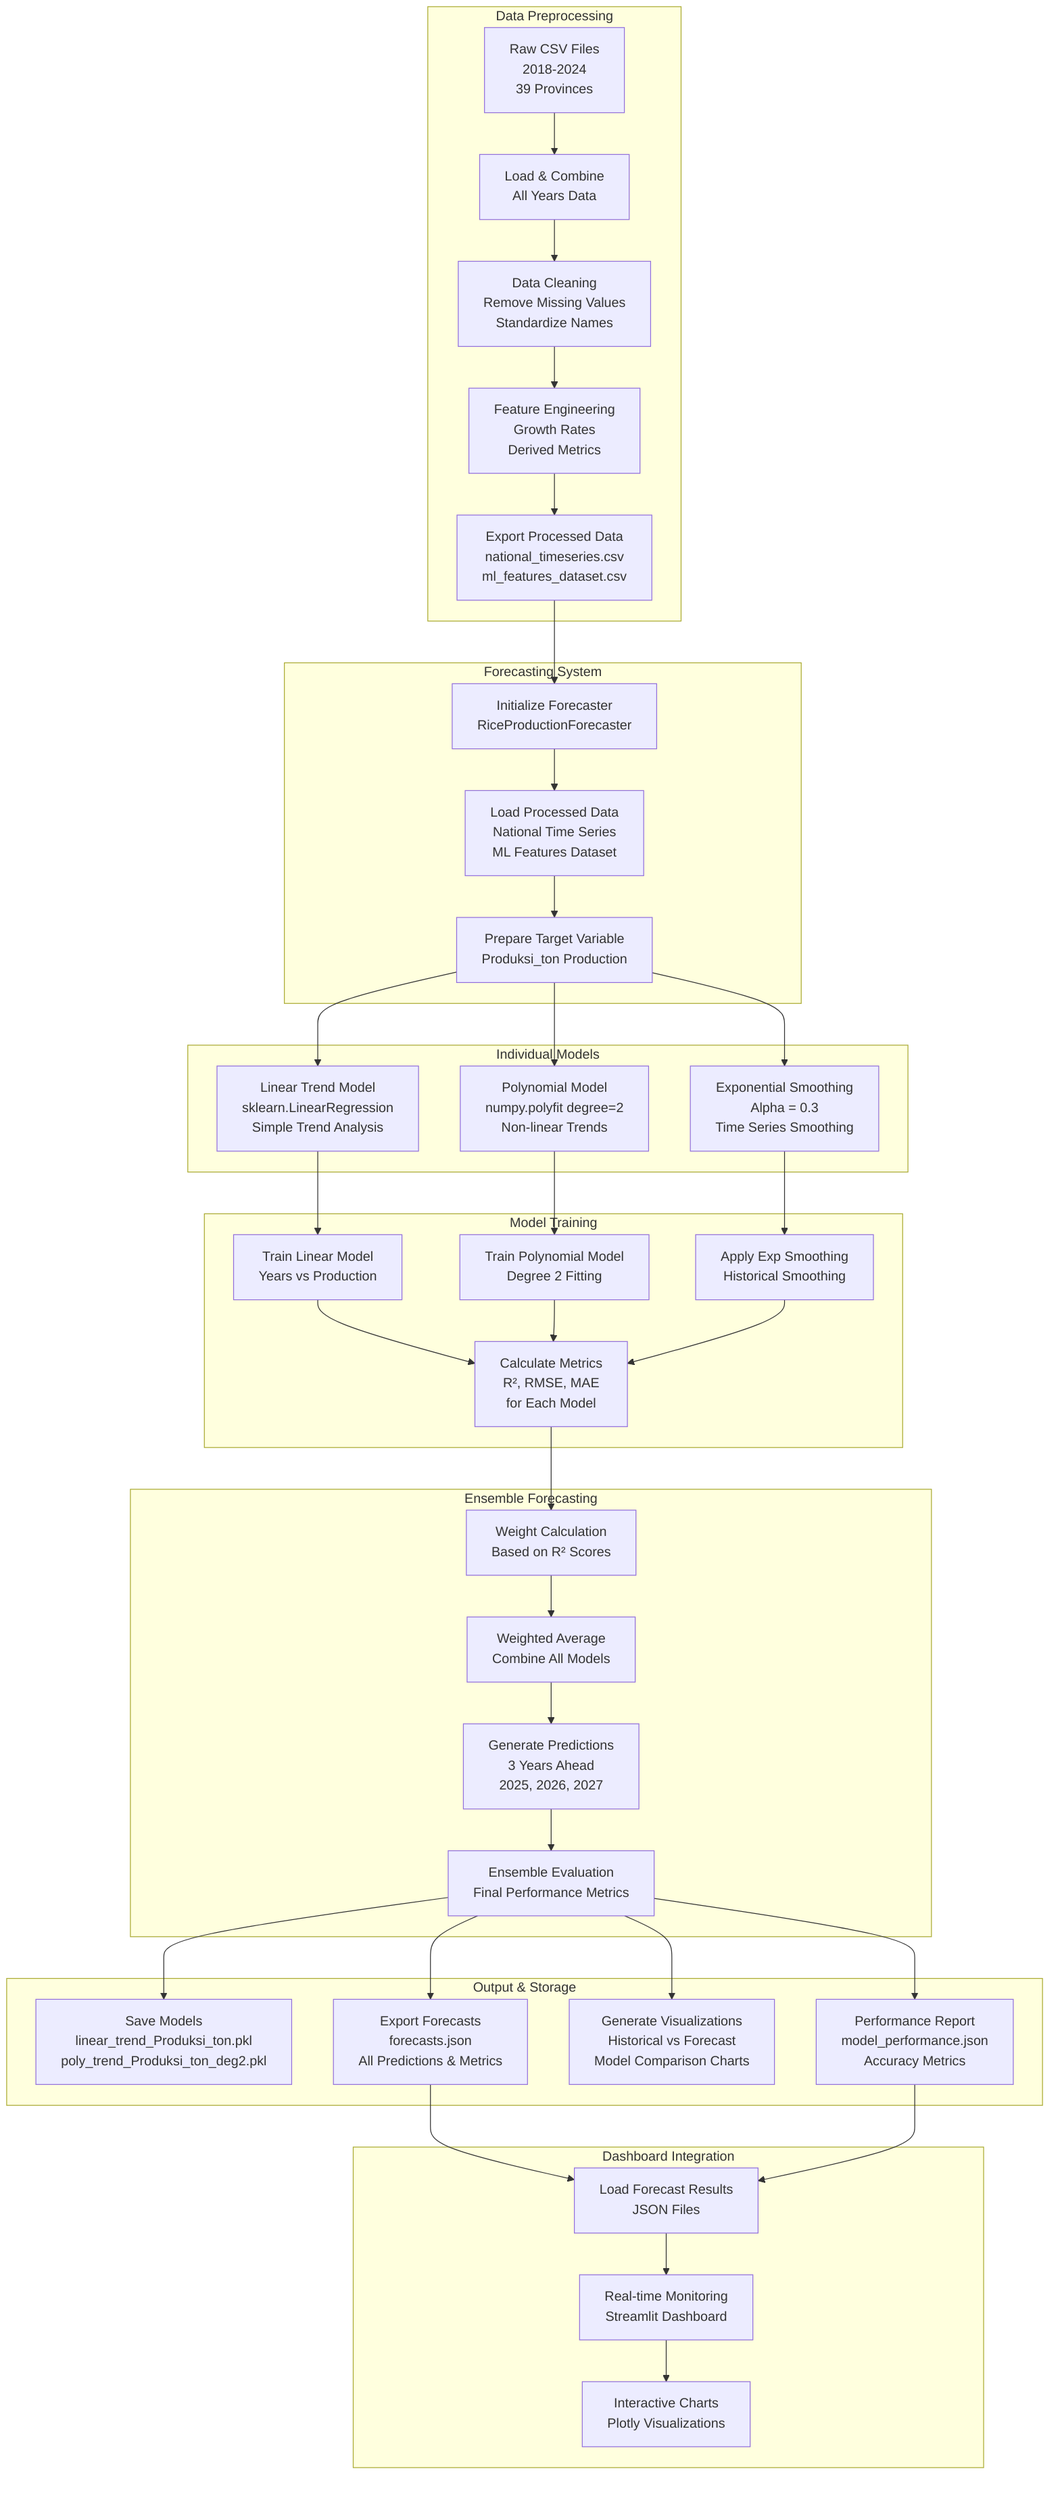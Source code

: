 flowchart TD
    %% Data Preprocessing Stage
    subgraph "Data Preprocessing"
        A1[Raw CSV Files<br/>2018-2024<br/>39 Provinces]
        A2[Load & Combine<br/>All Years Data]
        A3[Data Cleaning<br/>Remove Missing Values<br/>Standardize Names]
        A4[Feature Engineering<br/>Growth Rates<br/>Derived Metrics]
        A5[Export Processed Data<br/>national_timeseries.csv<br/>ml_features_dataset.csv]
    end
    
    %% Forecasting System Initialization
    subgraph "Forecasting System"
        B1[Initialize Forecaster<br/>RiceProductionForecaster]
        B2[Load Processed Data<br/>National Time Series<br/>ML Features Dataset]
        B3[Prepare Target Variable<br/>Produksi_ton Production]
    end
    
    %% Individual Forecasting Models
    subgraph "Individual Models"
        C1[Linear Trend Model<br/>sklearn.LinearRegression<br/>Simple Trend Analysis]
        C2[Polynomial Model<br/>numpy.polyfit degree=2<br/>Non-linear Trends]
        C3[Exponential Smoothing<br/>Alpha = 0.3<br/>Time Series Smoothing]
    end
    
    %% Model Training & Evaluation
    subgraph "Model Training"
        D1[Train Linear Model<br/>Years vs Production]
        D2[Train Polynomial Model<br/>Degree 2 Fitting]
        D3[Apply Exp Smoothing<br/>Historical Smoothing]
        D4[Calculate Metrics<br/>R², RMSE, MAE<br/>for Each Model]
    end
    
    %% Ensemble Method
    subgraph "Ensemble Forecasting"
        E1[Weight Calculation<br/>Based on R² Scores]
        E2[Weighted Average<br/>Combine All Models]
        E3[Generate Predictions<br/>3 Years Ahead<br/>2025, 2026, 2027]
        E4[Ensemble Evaluation<br/>Final Performance Metrics]
    end
    
    %% Output & Visualization
    subgraph "Output & Storage"
        F1[Save Models<br/>linear_trend_Produksi_ton.pkl<br/>poly_trend_Produksi_ton_deg2.pkl]
        F2[Export Forecasts<br/>forecasts.json<br/>All Predictions & Metrics]
        F3[Generate Visualizations<br/>Historical vs Forecast<br/>Model Comparison Charts]
        F4[Performance Report<br/>model_performance.json<br/>Accuracy Metrics]
    end
    
    %% Dashboard Integration
    subgraph "Dashboard Integration"
        G1[Load Forecast Results<br/>JSON Files]
        G2[Real-time Monitoring<br/>Streamlit Dashboard]
        G3[Interactive Charts<br/>Plotly Visualizations]
    end
    
    %% Flow connections
    A1 --> A2
    A2 --> A3
    A3 --> A4
    A4 --> A5
    
    A5 --> B1
    B1 --> B2
    B2 --> B3
    
    B3 --> C1
    B3 --> C2
    B3 --> C3
    
    C1 --> D1
    C2 --> D2
    C3 --> D3
    D1 --> D4
    D2 --> D4
    D3 --> D4
    
    D4 --> E1
    E1 --> E2
    E2 --> E3
    E3 --> E4
    
    E4 --> F1
    E4 --> F2
    E4 --> F3
    E4 --> F4
    
    F2 --> G1
    F4 --> G1
    G1 --> G2
    G2 --> G3